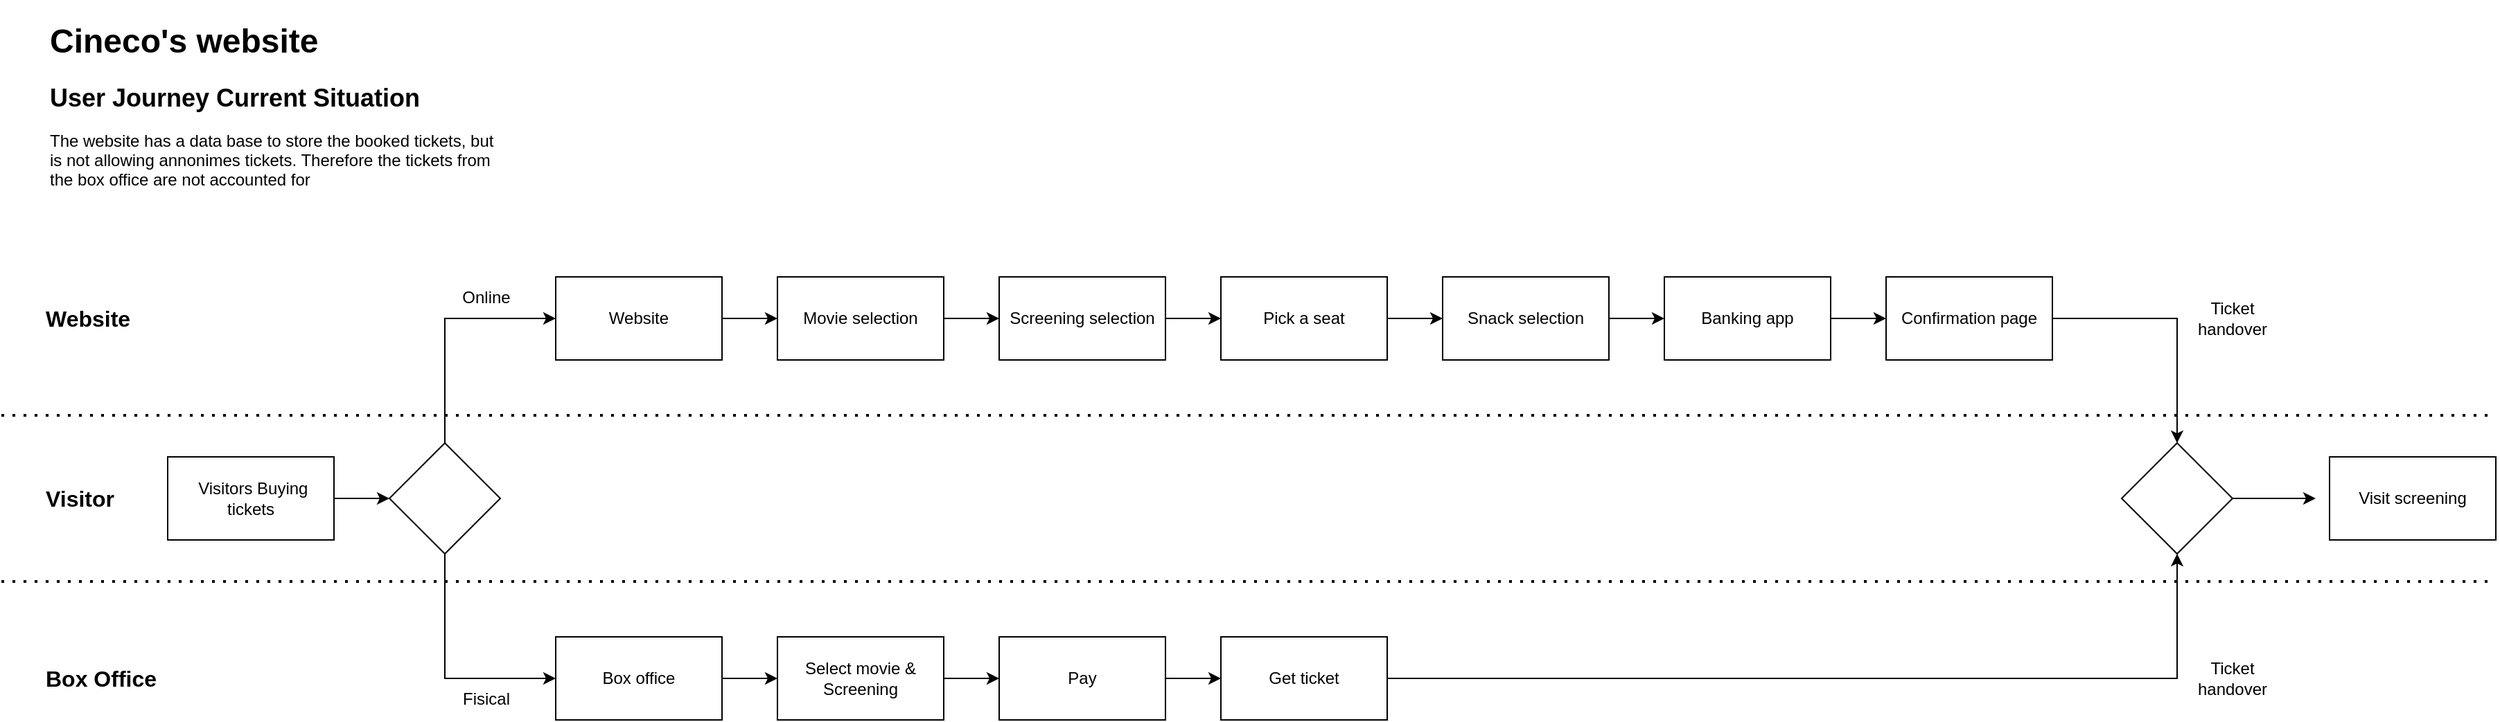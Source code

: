<mxfile version="22.1.21" type="github">
  <diagram name="Pagina-1" id="YYO5B_iL8QXavFWU6pVA">
    <mxGraphModel dx="2150" dy="1025" grid="1" gridSize="10" guides="1" tooltips="1" connect="1" arrows="1" fold="1" page="1" pageScale="1" pageWidth="827" pageHeight="1169" math="0" shadow="0">
      <root>
        <mxCell id="0" />
        <mxCell id="1" parent="0" />
        <mxCell id="m0aF3xc4tJ4CbTz1nR86-1" value="&lt;h1&gt;Cineco&#39;s website&lt;br&gt;&lt;/h1&gt;&lt;p&gt;&lt;b&gt;&lt;font style=&quot;font-size: 18px;&quot;&gt;User Journey Current Situation&lt;/font&gt;&lt;/b&gt;&lt;br&gt;&lt;/p&gt;&lt;p&gt;The website has a data base to store the booked tickets, but is not allowing annonimes tickets. Therefore the tickets from the box office are not accounted for&lt;br&gt;&lt;/p&gt;" style="text;html=1;strokeColor=none;fillColor=none;spacing=5;spacingTop=-20;whiteSpace=wrap;overflow=hidden;rounded=0;" parent="1" vertex="1">
          <mxGeometry x="30" y="30" width="330" height="130" as="geometry" />
        </mxCell>
        <mxCell id="m0aF3xc4tJ4CbTz1nR86-4" value="" style="edgeStyle=orthogonalEdgeStyle;rounded=0;orthogonalLoop=1;jettySize=auto;html=1;" parent="1" source="m0aF3xc4tJ4CbTz1nR86-2" target="m0aF3xc4tJ4CbTz1nR86-3" edge="1">
          <mxGeometry relative="1" as="geometry" />
        </mxCell>
        <mxCell id="m0aF3xc4tJ4CbTz1nR86-2" value="Movie selection" style="rounded=0;whiteSpace=wrap;html=1;" parent="1" vertex="1">
          <mxGeometry x="560" y="220" width="120" height="60" as="geometry" />
        </mxCell>
        <mxCell id="m0aF3xc4tJ4CbTz1nR86-6" value="" style="edgeStyle=orthogonalEdgeStyle;rounded=0;orthogonalLoop=1;jettySize=auto;html=1;exitX=1;exitY=0.5;exitDx=0;exitDy=0;" parent="1" source="m0aF3xc4tJ4CbTz1nR86-23" target="m0aF3xc4tJ4CbTz1nR86-5" edge="1">
          <mxGeometry relative="1" as="geometry" />
        </mxCell>
        <mxCell id="m0aF3xc4tJ4CbTz1nR86-24" value="" style="edgeStyle=orthogonalEdgeStyle;rounded=0;orthogonalLoop=1;jettySize=auto;html=1;" parent="1" source="m0aF3xc4tJ4CbTz1nR86-3" target="m0aF3xc4tJ4CbTz1nR86-23" edge="1">
          <mxGeometry relative="1" as="geometry" />
        </mxCell>
        <mxCell id="m0aF3xc4tJ4CbTz1nR86-3" value="&lt;div&gt;Screening selection&lt;/div&gt;" style="rounded=0;whiteSpace=wrap;html=1;" parent="1" vertex="1">
          <mxGeometry x="720" y="220" width="120" height="60" as="geometry" />
        </mxCell>
        <mxCell id="m0aF3xc4tJ4CbTz1nR86-8" value="" style="edgeStyle=orthogonalEdgeStyle;rounded=0;orthogonalLoop=1;jettySize=auto;html=1;" parent="1" source="m0aF3xc4tJ4CbTz1nR86-5" target="m0aF3xc4tJ4CbTz1nR86-7" edge="1">
          <mxGeometry relative="1" as="geometry" />
        </mxCell>
        <mxCell id="m0aF3xc4tJ4CbTz1nR86-5" value="&lt;div&gt;Snack selection&lt;/div&gt;" style="rounded=0;whiteSpace=wrap;html=1;" parent="1" vertex="1">
          <mxGeometry x="1040" y="220" width="120" height="60" as="geometry" />
        </mxCell>
        <mxCell id="m0aF3xc4tJ4CbTz1nR86-10" value="" style="edgeStyle=orthogonalEdgeStyle;rounded=0;orthogonalLoop=1;jettySize=auto;html=1;" parent="1" source="m0aF3xc4tJ4CbTz1nR86-7" target="m0aF3xc4tJ4CbTz1nR86-9" edge="1">
          <mxGeometry relative="1" as="geometry" />
        </mxCell>
        <mxCell id="m0aF3xc4tJ4CbTz1nR86-7" value="Banking app" style="rounded=0;whiteSpace=wrap;html=1;" parent="1" vertex="1">
          <mxGeometry x="1200" y="220" width="120" height="60" as="geometry" />
        </mxCell>
        <mxCell id="qhU5X3h_Mpmor2XyeR7b-9" style="edgeStyle=orthogonalEdgeStyle;rounded=0;orthogonalLoop=1;jettySize=auto;html=1;exitX=1;exitY=0.5;exitDx=0;exitDy=0;entryX=0.5;entryY=0;entryDx=0;entryDy=0;" edge="1" parent="1" source="m0aF3xc4tJ4CbTz1nR86-9" target="qhU5X3h_Mpmor2XyeR7b-8">
          <mxGeometry relative="1" as="geometry" />
        </mxCell>
        <mxCell id="m0aF3xc4tJ4CbTz1nR86-9" value="Confirmation page" style="rounded=0;whiteSpace=wrap;html=1;" parent="1" vertex="1">
          <mxGeometry x="1360" y="220" width="120" height="60" as="geometry" />
        </mxCell>
        <mxCell id="m0aF3xc4tJ4CbTz1nR86-15" style="edgeStyle=orthogonalEdgeStyle;rounded=0;orthogonalLoop=1;jettySize=auto;html=1;" parent="1" source="m0aF3xc4tJ4CbTz1nR86-14" target="m0aF3xc4tJ4CbTz1nR86-2" edge="1">
          <mxGeometry relative="1" as="geometry" />
        </mxCell>
        <mxCell id="m0aF3xc4tJ4CbTz1nR86-14" value="Website" style="rounded=0;whiteSpace=wrap;html=1;" parent="1" vertex="1">
          <mxGeometry x="400" y="220" width="120" height="60" as="geometry" />
        </mxCell>
        <mxCell id="m0aF3xc4tJ4CbTz1nR86-18" value="" style="edgeStyle=orthogonalEdgeStyle;rounded=0;orthogonalLoop=1;jettySize=auto;html=1;" parent="1" source="m0aF3xc4tJ4CbTz1nR86-16" target="m0aF3xc4tJ4CbTz1nR86-17" edge="1">
          <mxGeometry relative="1" as="geometry" />
        </mxCell>
        <mxCell id="m0aF3xc4tJ4CbTz1nR86-16" value="Box office" style="rounded=0;whiteSpace=wrap;html=1;" parent="1" vertex="1">
          <mxGeometry x="400" y="480" width="120" height="60" as="geometry" />
        </mxCell>
        <mxCell id="m0aF3xc4tJ4CbTz1nR86-20" value="" style="edgeStyle=orthogonalEdgeStyle;rounded=0;orthogonalLoop=1;jettySize=auto;html=1;" parent="1" source="m0aF3xc4tJ4CbTz1nR86-17" target="m0aF3xc4tJ4CbTz1nR86-19" edge="1">
          <mxGeometry relative="1" as="geometry" />
        </mxCell>
        <mxCell id="m0aF3xc4tJ4CbTz1nR86-17" value="Select movie &amp;amp; Screening" style="rounded=0;whiteSpace=wrap;html=1;" parent="1" vertex="1">
          <mxGeometry x="560" y="480" width="120" height="60" as="geometry" />
        </mxCell>
        <mxCell id="m0aF3xc4tJ4CbTz1nR86-22" value="" style="edgeStyle=orthogonalEdgeStyle;rounded=0;orthogonalLoop=1;jettySize=auto;html=1;" parent="1" source="m0aF3xc4tJ4CbTz1nR86-19" target="m0aF3xc4tJ4CbTz1nR86-21" edge="1">
          <mxGeometry relative="1" as="geometry" />
        </mxCell>
        <mxCell id="m0aF3xc4tJ4CbTz1nR86-19" value="Pay" style="whiteSpace=wrap;html=1;rounded=0;" parent="1" vertex="1">
          <mxGeometry x="720" y="480" width="120" height="60" as="geometry" />
        </mxCell>
        <mxCell id="qhU5X3h_Mpmor2XyeR7b-10" style="edgeStyle=orthogonalEdgeStyle;rounded=0;orthogonalLoop=1;jettySize=auto;html=1;entryX=0.5;entryY=1;entryDx=0;entryDy=0;" edge="1" parent="1" source="m0aF3xc4tJ4CbTz1nR86-21" target="qhU5X3h_Mpmor2XyeR7b-8">
          <mxGeometry relative="1" as="geometry" />
        </mxCell>
        <mxCell id="m0aF3xc4tJ4CbTz1nR86-21" value="Get ticket" style="whiteSpace=wrap;html=1;rounded=0;" parent="1" vertex="1">
          <mxGeometry x="880" y="480" width="120" height="60" as="geometry" />
        </mxCell>
        <mxCell id="m0aF3xc4tJ4CbTz1nR86-23" value="Pick a seat" style="whiteSpace=wrap;html=1;rounded=0;" parent="1" vertex="1">
          <mxGeometry x="880" y="220" width="120" height="60" as="geometry" />
        </mxCell>
        <mxCell id="m0aF3xc4tJ4CbTz1nR86-29" style="edgeStyle=orthogonalEdgeStyle;rounded=0;orthogonalLoop=1;jettySize=auto;html=1;entryX=0;entryY=0.5;entryDx=0;entryDy=0;" parent="1" source="m0aF3xc4tJ4CbTz1nR86-25" target="m0aF3xc4tJ4CbTz1nR86-26" edge="1">
          <mxGeometry relative="1" as="geometry" />
        </mxCell>
        <mxCell id="m0aF3xc4tJ4CbTz1nR86-25" value="&amp;nbsp;Visitors Buying tickets" style="rounded=0;whiteSpace=wrap;html=1;" parent="1" vertex="1">
          <mxGeometry x="120" y="350" width="120" height="60" as="geometry" />
        </mxCell>
        <mxCell id="m0aF3xc4tJ4CbTz1nR86-27" style="edgeStyle=orthogonalEdgeStyle;rounded=0;orthogonalLoop=1;jettySize=auto;html=1;exitX=0.5;exitY=0;exitDx=0;exitDy=0;" parent="1" source="m0aF3xc4tJ4CbTz1nR86-26" target="m0aF3xc4tJ4CbTz1nR86-14" edge="1">
          <mxGeometry relative="1" as="geometry">
            <Array as="points">
              <mxPoint x="320" y="250" />
            </Array>
          </mxGeometry>
        </mxCell>
        <mxCell id="m0aF3xc4tJ4CbTz1nR86-28" style="edgeStyle=orthogonalEdgeStyle;rounded=0;orthogonalLoop=1;jettySize=auto;html=1;exitX=0.5;exitY=1;exitDx=0;exitDy=0;entryX=0;entryY=0.5;entryDx=0;entryDy=0;" parent="1" source="m0aF3xc4tJ4CbTz1nR86-26" target="m0aF3xc4tJ4CbTz1nR86-16" edge="1">
          <mxGeometry relative="1" as="geometry">
            <Array as="points">
              <mxPoint x="320" y="510" />
            </Array>
          </mxGeometry>
        </mxCell>
        <mxCell id="m0aF3xc4tJ4CbTz1nR86-26" value="" style="rhombus;whiteSpace=wrap;html=1;" parent="1" vertex="1">
          <mxGeometry x="280" y="340" width="80" height="80" as="geometry" />
        </mxCell>
        <mxCell id="m0aF3xc4tJ4CbTz1nR86-30" value="Fisical" style="text;html=1;strokeColor=none;fillColor=none;align=center;verticalAlign=middle;whiteSpace=wrap;rounded=0;" parent="1" vertex="1">
          <mxGeometry x="320" y="510" width="60" height="30" as="geometry" />
        </mxCell>
        <mxCell id="m0aF3xc4tJ4CbTz1nR86-31" value="Online" style="text;html=1;strokeColor=none;fillColor=none;align=center;verticalAlign=middle;whiteSpace=wrap;rounded=0;" parent="1" vertex="1">
          <mxGeometry x="320" y="220" width="60" height="30" as="geometry" />
        </mxCell>
        <mxCell id="qhU5X3h_Mpmor2XyeR7b-2" value="" style="endArrow=none;dashed=1;html=1;dashPattern=1 3;strokeWidth=2;rounded=0;" edge="1" parent="1">
          <mxGeometry width="50" height="50" relative="1" as="geometry">
            <mxPoint y="320" as="sourcePoint" />
            <mxPoint x="1800" y="320" as="targetPoint" />
          </mxGeometry>
        </mxCell>
        <mxCell id="qhU5X3h_Mpmor2XyeR7b-4" value="" style="endArrow=none;dashed=1;html=1;dashPattern=1 3;strokeWidth=2;rounded=0;" edge="1" parent="1">
          <mxGeometry width="50" height="50" relative="1" as="geometry">
            <mxPoint y="440" as="sourcePoint" />
            <mxPoint x="1800" y="440" as="targetPoint" />
          </mxGeometry>
        </mxCell>
        <mxCell id="qhU5X3h_Mpmor2XyeR7b-5" value="&lt;font style=&quot;font-size: 16px;&quot;&gt;&lt;b style=&quot;font-size: 16px;&quot;&gt;Website&lt;/b&gt;&lt;/font&gt;" style="text;html=1;strokeColor=none;fillColor=none;align=left;verticalAlign=middle;whiteSpace=wrap;rounded=0;fontSize=16;" vertex="1" parent="1">
          <mxGeometry x="30" y="235" width="100" height="30" as="geometry" />
        </mxCell>
        <mxCell id="qhU5X3h_Mpmor2XyeR7b-6" value="&lt;b style=&quot;font-size: 16px;&quot;&gt;Visitor&lt;/b&gt;" style="text;html=1;strokeColor=none;fillColor=none;align=left;verticalAlign=middle;whiteSpace=wrap;rounded=0;fontSize=16;" vertex="1" parent="1">
          <mxGeometry x="30" y="365" width="100" height="30" as="geometry" />
        </mxCell>
        <mxCell id="qhU5X3h_Mpmor2XyeR7b-7" value="&lt;b style=&quot;font-size: 16px;&quot;&gt;Box Office&lt;br style=&quot;font-size: 16px;&quot;&gt;&lt;/b&gt;" style="text;html=1;strokeColor=none;fillColor=none;align=left;verticalAlign=middle;whiteSpace=wrap;rounded=0;fontSize=16;" vertex="1" parent="1">
          <mxGeometry x="30" y="495" width="100" height="30" as="geometry" />
        </mxCell>
        <mxCell id="qhU5X3h_Mpmor2XyeR7b-11" style="edgeStyle=orthogonalEdgeStyle;rounded=0;orthogonalLoop=1;jettySize=auto;html=1;exitX=1;exitY=0.5;exitDx=0;exitDy=0;" edge="1" parent="1" source="qhU5X3h_Mpmor2XyeR7b-8">
          <mxGeometry relative="1" as="geometry">
            <mxPoint x="1670" y="380" as="targetPoint" />
          </mxGeometry>
        </mxCell>
        <mxCell id="qhU5X3h_Mpmor2XyeR7b-8" value="" style="rhombus;whiteSpace=wrap;html=1;" vertex="1" parent="1">
          <mxGeometry x="1530" y="340" width="80" height="80" as="geometry" />
        </mxCell>
        <mxCell id="qhU5X3h_Mpmor2XyeR7b-12" value="Visit screening" style="rounded=0;whiteSpace=wrap;html=1;" vertex="1" parent="1">
          <mxGeometry x="1680" y="350" width="120" height="60" as="geometry" />
        </mxCell>
        <mxCell id="qhU5X3h_Mpmor2XyeR7b-13" value="Ticket handover" style="text;html=1;strokeColor=none;fillColor=none;align=center;verticalAlign=middle;whiteSpace=wrap;rounded=0;" vertex="1" parent="1">
          <mxGeometry x="1570" y="495" width="80" height="30" as="geometry" />
        </mxCell>
        <mxCell id="qhU5X3h_Mpmor2XyeR7b-14" value="Ticket handover" style="text;html=1;strokeColor=none;fillColor=none;align=center;verticalAlign=middle;whiteSpace=wrap;rounded=0;" vertex="1" parent="1">
          <mxGeometry x="1570" y="235" width="80" height="30" as="geometry" />
        </mxCell>
      </root>
    </mxGraphModel>
  </diagram>
</mxfile>
